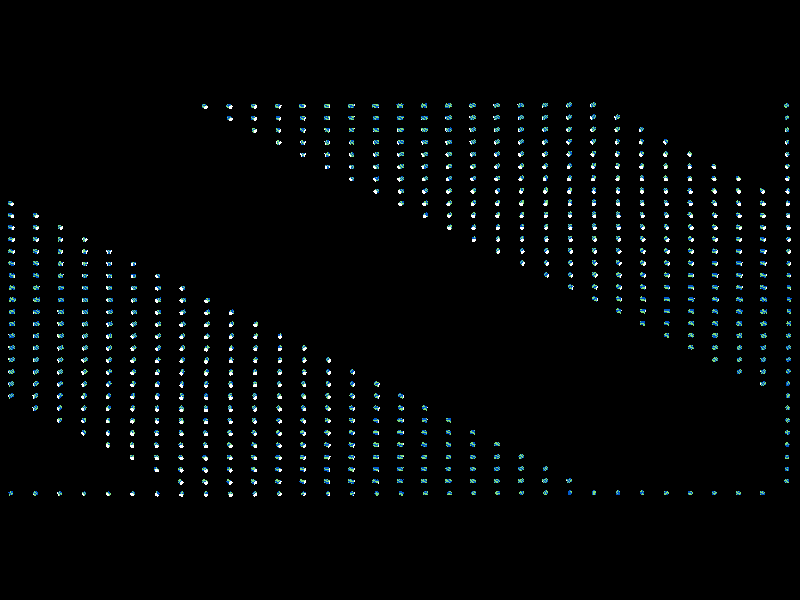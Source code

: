 /*
 * This file is part of Caterpillar-Snake-Slug.
 * Caterpillar-Snake-Slug is free software; you can redistribute it and/or modify it under the terms of the GNU General Public License as published by the Free Software Foundation, version 2.
 * Caterpillar-Snake-Slug is distributed in the hope that it will be useful, but WITHOUT ANY WARRANTY; without even the implied warranty of MERCHANTABILITY or FITNESS FOR A PARTICULAR PURPOSE.
 * See the GNU General Public License for more details. You should have received a copy of the GNU General Public License along with Debug Vehicles. If not, see <http://www.gnu.org/licenses/>.
 */
#version 3.7;

#include "transforms.inc"

#declare camwidth = 33;

#macro ottd(X,Y,Z)
  <X/16,Z*sqrt(6)/6/16,Y/16>
#end

#declare camdir = <1,sqrt(2/3),-1>;

camera {
  orthographic
  location camdir*16
  look_at <0,0,0>
  right x*camwidth*sqrt(2)
  up y*camwidth*sqrt(2)*image_height/image_width
  translate camdir*16
}

global_settings {
  ambient_light rgb<1,1,1>*0.8
}

light_source {
  <5, 10,-1>*50
  color rgb<1,1,1>
  parallel
  point_at <0,0,0>
}

#declare Slice = sphere {
  <0,0,0>, 0.125
  scale <1, 1, 0.6>
  texture {
    pigment {
      radial frequency 8
      color_map {
        [0.0  color rgb <0.0, 0.1, 0.6> ]
        [0.24 color rgb <0.0, 0.1, 0.6> ]
        [0.26 color rgb <0.2, 0.7, 0.2> ]
        [0.74 color rgb <0.2, 0.7, 0.2> ]
        [0.75 color rgb <0.0, 0.1, 0.6> ]
        [1.0  color rgb <0.0, 0.1, 0.6> ]
      }
      rotate x*90
    }

    finish {
      diffuse 0.7
    }
  }
  interior_texture { pigment { color rgbf <1,1,1,1> } }
}

#macro Part(d1, d2, ht)

#local s = spline {
  cubic_spline
  -1.0, d1,
  -0.5, d1*0.5,
   0.5, d2*0.5,
   1.0, d2
}

#if (ht <= 0)
#local i1 = -2;
#else
#local i1 = 0;
#end
#if (ht >= 0)
#local i2 = 2;
#else
#local i2 = 0;
#end

#local i = i1;
#while (i <= i2)
intersection {
  object {
    Slice
    rotate z*(360/8)*(i*0.25)
    Spline_Trans(s, i*0.2499, y, 0.0001, 0)
  }
#if (ht <= 0)
  plane {
    -z, 0.02
    Spline_Trans(s, max(i-0.51,-2)*0.2499, y, 0.0001, 0)
    pigment { color rgbf <1,1,1,1> }
  }
#end
#if (ht >= 0)
  plane {
    z, 0.02
    Spline_Trans(s, min(i+0.51, 2)*0.2499, y, 0.0001, 0)
    pigment { color rgbf <1,1,1,1> }
  }
#end
  translate y*0.15
}
#local i = i+1;
#end
/*
sphere {
  o1*0.5, 0.05
  pigment { rgb <5,0,0> }
  no_shadow
}
sphere {
  o2*0.5, 0.05
  pigment { rgb <0,5,0> }
  no_shadow
}

sphere_sweep {
  linear_spline
  3
  o1*0.5, 0.0001
  o1*0.3, 0.02
  <0,0,0>, 0.02

  pigment { rgb <1,0,0> }
  no_shadow
}
sphere_sweep {
  linear_spline
  3
  <0,0,0>, 0.02
  o2*0.3, 0.02
  o2*0.5, 0.0001

  pigment { rgb <0,1,0> }
  no_shadow
}
*/
#end

#declare offsets = array[32]
#declare offsets[ 0] = ottd(-4, -4, 0);
#declare offsets[ 1] = ottd(-3, -4, 0);
#declare offsets[ 2] = ottd(-2, -4, 0);
#declare offsets[ 3] = ottd(-1, -4, 0);
#declare offsets[ 4] = ottd( 0, -4, 0);
#declare offsets[ 5] = ottd( 1, -4, 0);
#declare offsets[ 6] = ottd( 2, -4, 0);
#declare offsets[ 7] = ottd( 3, -4, 0);
#declare offsets[ 8] = ottd( 4, -4, 0);
#declare offsets[ 9] = ottd( 4, -3, 0);
#declare offsets[10] = ottd( 4, -2, 0);
#declare offsets[11] = ottd( 4, -1, 0);
#declare offsets[12] = ottd( 4,  0, 0);
#declare offsets[13] = ottd( 4,  1, 0);
#declare offsets[14] = ottd( 4,  2, 0);
#declare offsets[15] = ottd( 4,  3, 0);
#declare offsets[16] = ottd( 4,  4, 0);
#declare offsets[17] = ottd( 3,  4, 0);
#declare offsets[18] = ottd( 2,  4, 0);
#declare offsets[19] = ottd( 1,  4, 0);
#declare offsets[20] = ottd( 0,  4, 0);
#declare offsets[21] = ottd(-1,  4, 0);
#declare offsets[22] = ottd(-2,  4, 0);
#declare offsets[23] = ottd(-3,  4, 0);
#declare offsets[24] = ottd(-4,  4, 0);
#declare offsets[25] = ottd(-4,  3, 0);
#declare offsets[26] = ottd(-4,  2, 0);
#declare offsets[27] = ottd(-4,  1, 0);
#declare offsets[28] = ottd(-4,  0, 0);
#declare offsets[29] = ottd(-4, -1, 0);
#declare offsets[30] = ottd(-4, -2, 0);
#declare offsets[31] = ottd(-4, -3, 0);

#declare z1 = int(clock / 5) - 2;
#declare z2 = mod(clock, 5)  - 2;

#declare d1 = -1;
#while (d1 < 31)
#declare d1 = d1 + 1;

#declare d2i = -1;
#while (d2i <= 15)
#declare d2i = d2i + 1;
#declare d2 = mod(d1 + d2i + 8, 32);

#declare o1 = offsets[d1] + ottd(0,0,z1);
#declare o2 = offsets[d2] + ottd(0,0,z2);
union {
  Part(o1, o2, 0)
  translate <1, 0, -1>*(d2-16) + <1, 0, 1>*(d1-16) - y*0.1
}

#end

union {
  Part(o1, -o1, -1)
  translate <1, 0, -1>*16 + <1, 0, 1>*(d1-16) - y*0.1
}

union {
  Part(-o1, o1, 1)
  translate <1, 0, -1>*(d1-16) + <1, 0, 1>*16 - y*0.1
}

#end

/*
box {
  ottd(-8,-8,0), ottd(8,8,8*10)
  pigment {rgb<0,0,1>}
}
*/
